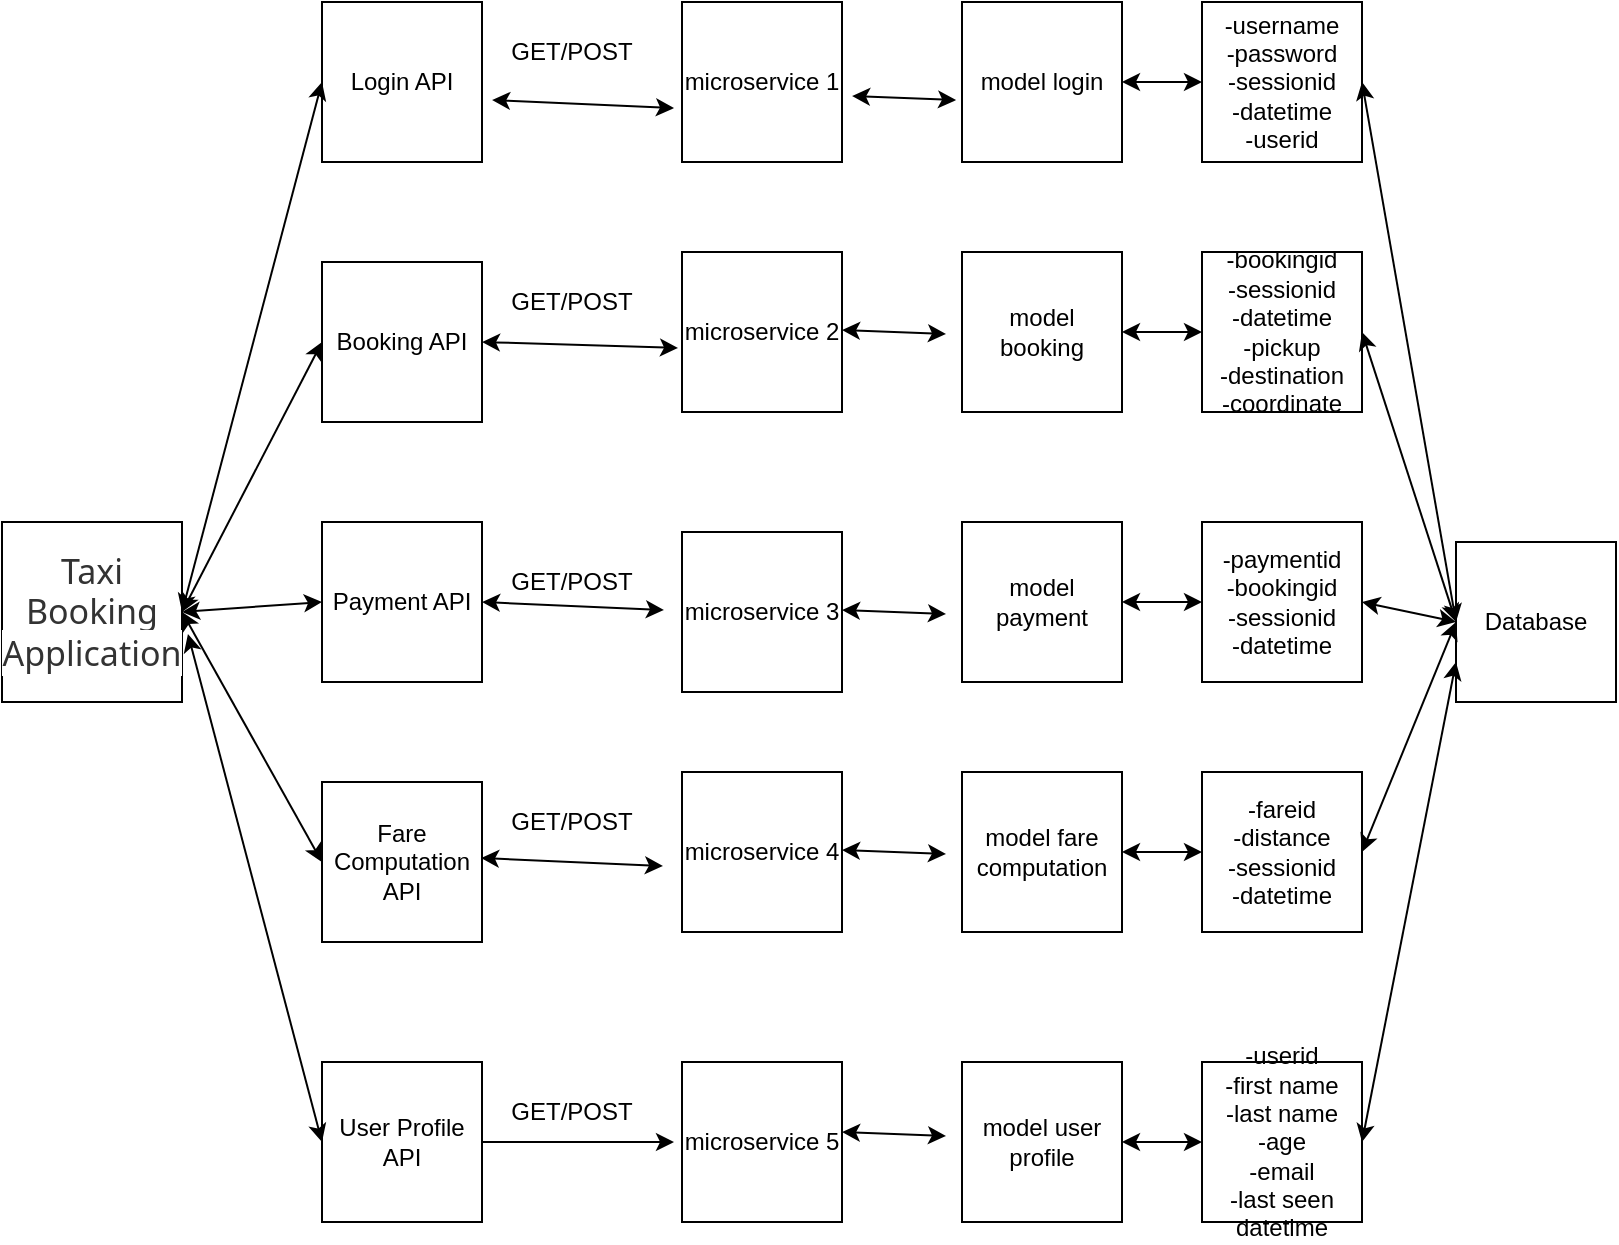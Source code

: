 <mxfile version="15.1.4" type="github">
  <diagram id="ttg2duOYvJFA7XfT8l74" name="Page-1">
    <mxGraphModel dx="946" dy="560" grid="1" gridSize="10" guides="1" tooltips="1" connect="1" arrows="1" fold="1" page="1" pageScale="1" pageWidth="827" pageHeight="1169" math="0" shadow="0">
      <root>
        <mxCell id="0" />
        <mxCell id="1" parent="0" />
        <mxCell id="DGDwppLJeXAfCGHZOQnD-1" value="Login API" style="whiteSpace=wrap;html=1;aspect=fixed;" vertex="1" parent="1">
          <mxGeometry x="180" y="55" width="80" height="80" as="geometry" />
        </mxCell>
        <mxCell id="DGDwppLJeXAfCGHZOQnD-2" value="Booking API" style="whiteSpace=wrap;html=1;aspect=fixed;" vertex="1" parent="1">
          <mxGeometry x="180" y="185" width="80" height="80" as="geometry" />
        </mxCell>
        <mxCell id="DGDwppLJeXAfCGHZOQnD-3" value="Payment API" style="whiteSpace=wrap;html=1;aspect=fixed;" vertex="1" parent="1">
          <mxGeometry x="180" y="315" width="80" height="80" as="geometry" />
        </mxCell>
        <mxCell id="DGDwppLJeXAfCGHZOQnD-4" value="Fare Computation API" style="whiteSpace=wrap;html=1;aspect=fixed;" vertex="1" parent="1">
          <mxGeometry x="180" y="445" width="80" height="80" as="geometry" />
        </mxCell>
        <mxCell id="DGDwppLJeXAfCGHZOQnD-5" value="User Profile API" style="whiteSpace=wrap;html=1;aspect=fixed;" vertex="1" parent="1">
          <mxGeometry x="180" y="585" width="80" height="80" as="geometry" />
        </mxCell>
        <mxCell id="DGDwppLJeXAfCGHZOQnD-6" value="&lt;span style=&quot;color: rgb(51 , 51 , 51) ; font-family: &amp;#34;segoe ui&amp;#34; , &amp;#34;segoe wp&amp;#34; , &amp;#34;tahoma&amp;#34; , &amp;#34;arial&amp;#34; , sans-serif ; font-size: 17px ; background-color: rgb(255 , 255 , 255)&quot;&gt;Taxi Booking Application&lt;/span&gt;" style="whiteSpace=wrap;html=1;aspect=fixed;" vertex="1" parent="1">
          <mxGeometry x="20" y="315" width="90" height="90" as="geometry" />
        </mxCell>
        <mxCell id="DGDwppLJeXAfCGHZOQnD-8" value="microservice 1" style="whiteSpace=wrap;html=1;aspect=fixed;" vertex="1" parent="1">
          <mxGeometry x="360" y="55" width="80" height="80" as="geometry" />
        </mxCell>
        <mxCell id="DGDwppLJeXAfCGHZOQnD-10" value="GET/POST" style="text;html=1;strokeColor=none;fillColor=none;align=center;verticalAlign=middle;whiteSpace=wrap;rounded=0;" vertex="1" parent="1">
          <mxGeometry x="270" y="70" width="70" height="20" as="geometry" />
        </mxCell>
        <mxCell id="DGDwppLJeXAfCGHZOQnD-13" value="" style="endArrow=classic;startArrow=classic;html=1;entryX=0;entryY=0.5;entryDx=0;entryDy=0;" edge="1" parent="1" target="DGDwppLJeXAfCGHZOQnD-1">
          <mxGeometry width="50" height="50" relative="1" as="geometry">
            <mxPoint x="110" y="360" as="sourcePoint" />
            <mxPoint x="440" y="210" as="targetPoint" />
          </mxGeometry>
        </mxCell>
        <mxCell id="DGDwppLJeXAfCGHZOQnD-14" value="" style="endArrow=classic;startArrow=classic;html=1;entryX=0;entryY=0.5;entryDx=0;entryDy=0;" edge="1" parent="1" target="DGDwppLJeXAfCGHZOQnD-2">
          <mxGeometry width="50" height="50" relative="1" as="geometry">
            <mxPoint x="110" y="360" as="sourcePoint" />
            <mxPoint x="440" y="310" as="targetPoint" />
          </mxGeometry>
        </mxCell>
        <mxCell id="DGDwppLJeXAfCGHZOQnD-15" value="" style="endArrow=classic;startArrow=classic;html=1;entryX=0;entryY=0.5;entryDx=0;entryDy=0;" edge="1" parent="1" target="DGDwppLJeXAfCGHZOQnD-3">
          <mxGeometry width="50" height="50" relative="1" as="geometry">
            <mxPoint x="110" y="360" as="sourcePoint" />
            <mxPoint x="440" y="400" as="targetPoint" />
          </mxGeometry>
        </mxCell>
        <mxCell id="DGDwppLJeXAfCGHZOQnD-16" value="" style="endArrow=classic;startArrow=classic;html=1;entryX=0;entryY=0.5;entryDx=0;entryDy=0;" edge="1" parent="1" target="DGDwppLJeXAfCGHZOQnD-4">
          <mxGeometry width="50" height="50" relative="1" as="geometry">
            <mxPoint x="110" y="360" as="sourcePoint" />
            <mxPoint x="440" y="400" as="targetPoint" />
          </mxGeometry>
        </mxCell>
        <mxCell id="DGDwppLJeXAfCGHZOQnD-17" value="" style="endArrow=classic;startArrow=classic;html=1;exitX=1.033;exitY=0.622;exitDx=0;exitDy=0;exitPerimeter=0;entryX=0;entryY=0.5;entryDx=0;entryDy=0;" edge="1" parent="1" source="DGDwppLJeXAfCGHZOQnD-6" target="DGDwppLJeXAfCGHZOQnD-5">
          <mxGeometry width="50" height="50" relative="1" as="geometry">
            <mxPoint x="390" y="450" as="sourcePoint" />
            <mxPoint x="440" y="400" as="targetPoint" />
          </mxGeometry>
        </mxCell>
        <mxCell id="DGDwppLJeXAfCGHZOQnD-20" value="microservice 2" style="whiteSpace=wrap;html=1;aspect=fixed;" vertex="1" parent="1">
          <mxGeometry x="360" y="180" width="80" height="80" as="geometry" />
        </mxCell>
        <mxCell id="DGDwppLJeXAfCGHZOQnD-22" value="GET/POST" style="text;html=1;strokeColor=none;fillColor=none;align=center;verticalAlign=middle;whiteSpace=wrap;rounded=0;" vertex="1" parent="1">
          <mxGeometry x="270" y="195" width="70" height="20" as="geometry" />
        </mxCell>
        <mxCell id="DGDwppLJeXAfCGHZOQnD-23" value="microservice 3" style="whiteSpace=wrap;html=1;aspect=fixed;" vertex="1" parent="1">
          <mxGeometry x="360" y="320" width="80" height="80" as="geometry" />
        </mxCell>
        <mxCell id="DGDwppLJeXAfCGHZOQnD-25" value="GET/POST" style="text;html=1;strokeColor=none;fillColor=none;align=center;verticalAlign=middle;whiteSpace=wrap;rounded=0;" vertex="1" parent="1">
          <mxGeometry x="270" y="335" width="70" height="20" as="geometry" />
        </mxCell>
        <mxCell id="DGDwppLJeXAfCGHZOQnD-26" value="microservice 4" style="whiteSpace=wrap;html=1;aspect=fixed;" vertex="1" parent="1">
          <mxGeometry x="360" y="440" width="80" height="80" as="geometry" />
        </mxCell>
        <mxCell id="DGDwppLJeXAfCGHZOQnD-28" value="GET/POST" style="text;html=1;strokeColor=none;fillColor=none;align=center;verticalAlign=middle;whiteSpace=wrap;rounded=0;" vertex="1" parent="1">
          <mxGeometry x="270" y="455" width="70" height="20" as="geometry" />
        </mxCell>
        <mxCell id="DGDwppLJeXAfCGHZOQnD-29" value="microservice 5" style="whiteSpace=wrap;html=1;aspect=fixed;" vertex="1" parent="1">
          <mxGeometry x="360" y="585" width="80" height="80" as="geometry" />
        </mxCell>
        <mxCell id="DGDwppLJeXAfCGHZOQnD-30" value="" style="endArrow=classic;html=1;exitX=1;exitY=0.5;exitDx=0;exitDy=0;" edge="1" parent="1">
          <mxGeometry width="50" height="50" relative="1" as="geometry">
            <mxPoint x="260" y="625" as="sourcePoint" />
            <mxPoint x="356" y="625" as="targetPoint" />
          </mxGeometry>
        </mxCell>
        <mxCell id="DGDwppLJeXAfCGHZOQnD-31" value="GET/POST" style="text;html=1;strokeColor=none;fillColor=none;align=center;verticalAlign=middle;whiteSpace=wrap;rounded=0;" vertex="1" parent="1">
          <mxGeometry x="270" y="600" width="70" height="20" as="geometry" />
        </mxCell>
        <mxCell id="DGDwppLJeXAfCGHZOQnD-32" value="" style="endArrow=classic;startArrow=classic;html=1;exitX=1;exitY=0.5;exitDx=0;exitDy=0;entryX=-0.025;entryY=0.6;entryDx=0;entryDy=0;entryPerimeter=0;" edge="1" parent="1" source="DGDwppLJeXAfCGHZOQnD-2" target="DGDwppLJeXAfCGHZOQnD-20">
          <mxGeometry width="50" height="50" relative="1" as="geometry">
            <mxPoint x="390" y="310" as="sourcePoint" />
            <mxPoint x="440" y="260" as="targetPoint" />
          </mxGeometry>
        </mxCell>
        <mxCell id="DGDwppLJeXAfCGHZOQnD-33" value="" style="endArrow=classic;startArrow=classic;html=1;exitX=1.063;exitY=0.613;exitDx=0;exitDy=0;exitPerimeter=0;entryX=-0.05;entryY=0.663;entryDx=0;entryDy=0;entryPerimeter=0;" edge="1" parent="1" source="DGDwppLJeXAfCGHZOQnD-1" target="DGDwppLJeXAfCGHZOQnD-8">
          <mxGeometry width="50" height="50" relative="1" as="geometry">
            <mxPoint x="390" y="310" as="sourcePoint" />
            <mxPoint x="440" y="260" as="targetPoint" />
          </mxGeometry>
        </mxCell>
        <mxCell id="DGDwppLJeXAfCGHZOQnD-34" value="" style="endArrow=classic;startArrow=classic;html=1;exitX=1.063;exitY=0.613;exitDx=0;exitDy=0;exitPerimeter=0;entryX=-0.05;entryY=0.663;entryDx=0;entryDy=0;entryPerimeter=0;" edge="1" parent="1">
          <mxGeometry width="50" height="50" relative="1" as="geometry">
            <mxPoint x="260.0" y="355" as="sourcePoint" />
            <mxPoint x="350.96" y="359" as="targetPoint" />
          </mxGeometry>
        </mxCell>
        <mxCell id="DGDwppLJeXAfCGHZOQnD-36" value="" style="endArrow=classic;startArrow=classic;html=1;exitX=1.063;exitY=0.613;exitDx=0;exitDy=0;exitPerimeter=0;entryX=-0.05;entryY=0.663;entryDx=0;entryDy=0;entryPerimeter=0;" edge="1" parent="1">
          <mxGeometry width="50" height="50" relative="1" as="geometry">
            <mxPoint x="259.52" y="483.0" as="sourcePoint" />
            <mxPoint x="350.48" y="487.0" as="targetPoint" />
          </mxGeometry>
        </mxCell>
        <mxCell id="DGDwppLJeXAfCGHZOQnD-37" value="model login" style="whiteSpace=wrap;html=1;aspect=fixed;" vertex="1" parent="1">
          <mxGeometry x="500" y="55" width="80" height="80" as="geometry" />
        </mxCell>
        <mxCell id="DGDwppLJeXAfCGHZOQnD-38" value="model booking" style="whiteSpace=wrap;html=1;aspect=fixed;" vertex="1" parent="1">
          <mxGeometry x="500" y="180" width="80" height="80" as="geometry" />
        </mxCell>
        <mxCell id="DGDwppLJeXAfCGHZOQnD-39" value="model payment" style="whiteSpace=wrap;html=1;aspect=fixed;" vertex="1" parent="1">
          <mxGeometry x="500" y="315" width="80" height="80" as="geometry" />
        </mxCell>
        <mxCell id="DGDwppLJeXAfCGHZOQnD-40" value="model fare computation" style="whiteSpace=wrap;html=1;aspect=fixed;" vertex="1" parent="1">
          <mxGeometry x="500" y="440" width="80" height="80" as="geometry" />
        </mxCell>
        <mxCell id="DGDwppLJeXAfCGHZOQnD-41" value="model user profile" style="whiteSpace=wrap;html=1;aspect=fixed;" vertex="1" parent="1">
          <mxGeometry x="500" y="585" width="80" height="80" as="geometry" />
        </mxCell>
        <mxCell id="DGDwppLJeXAfCGHZOQnD-42" value="-username&lt;br&gt;-password&lt;br&gt;-sessionid&lt;br&gt;-datetime&lt;br&gt;-userid" style="whiteSpace=wrap;html=1;aspect=fixed;" vertex="1" parent="1">
          <mxGeometry x="620" y="55" width="80" height="80" as="geometry" />
        </mxCell>
        <mxCell id="DGDwppLJeXAfCGHZOQnD-43" value="Database" style="whiteSpace=wrap;html=1;aspect=fixed;" vertex="1" parent="1">
          <mxGeometry x="747" y="325" width="80" height="80" as="geometry" />
        </mxCell>
        <mxCell id="DGDwppLJeXAfCGHZOQnD-44" value="" style="endArrow=classic;startArrow=classic;html=1;exitX=1.063;exitY=0.588;exitDx=0;exitDy=0;exitPerimeter=0;entryX=-0.037;entryY=0.613;entryDx=0;entryDy=0;entryPerimeter=0;" edge="1" parent="1" source="DGDwppLJeXAfCGHZOQnD-8" target="DGDwppLJeXAfCGHZOQnD-37">
          <mxGeometry width="50" height="50" relative="1" as="geometry">
            <mxPoint x="480" y="290" as="sourcePoint" />
            <mxPoint x="530" y="240" as="targetPoint" />
          </mxGeometry>
        </mxCell>
        <mxCell id="DGDwppLJeXAfCGHZOQnD-45" value="" style="endArrow=classic;startArrow=classic;html=1;exitX=1.063;exitY=0.588;exitDx=0;exitDy=0;exitPerimeter=0;entryX=-0.037;entryY=0.613;entryDx=0;entryDy=0;entryPerimeter=0;" edge="1" parent="1">
          <mxGeometry width="50" height="50" relative="1" as="geometry">
            <mxPoint x="440.0" y="219.0" as="sourcePoint" />
            <mxPoint x="492.0" y="221.0" as="targetPoint" />
          </mxGeometry>
        </mxCell>
        <mxCell id="DGDwppLJeXAfCGHZOQnD-46" value="" style="endArrow=classic;startArrow=classic;html=1;exitX=1.063;exitY=0.588;exitDx=0;exitDy=0;exitPerimeter=0;entryX=-0.037;entryY=0.613;entryDx=0;entryDy=0;entryPerimeter=0;" edge="1" parent="1">
          <mxGeometry width="50" height="50" relative="1" as="geometry">
            <mxPoint x="440.0" y="359" as="sourcePoint" />
            <mxPoint x="492.0" y="361" as="targetPoint" />
          </mxGeometry>
        </mxCell>
        <mxCell id="DGDwppLJeXAfCGHZOQnD-47" value="" style="endArrow=classic;startArrow=classic;html=1;exitX=1.063;exitY=0.588;exitDx=0;exitDy=0;exitPerimeter=0;entryX=-0.037;entryY=0.613;entryDx=0;entryDy=0;entryPerimeter=0;" edge="1" parent="1">
          <mxGeometry width="50" height="50" relative="1" as="geometry">
            <mxPoint x="440.0" y="479.0" as="sourcePoint" />
            <mxPoint x="492.0" y="481.0" as="targetPoint" />
          </mxGeometry>
        </mxCell>
        <mxCell id="DGDwppLJeXAfCGHZOQnD-48" value="" style="endArrow=classic;startArrow=classic;html=1;exitX=1;exitY=0.5;exitDx=0;exitDy=0;entryX=0;entryY=0.5;entryDx=0;entryDy=0;" edge="1" parent="1" source="DGDwppLJeXAfCGHZOQnD-37" target="DGDwppLJeXAfCGHZOQnD-42">
          <mxGeometry width="50" height="50" relative="1" as="geometry">
            <mxPoint x="480" y="290" as="sourcePoint" />
            <mxPoint x="530" y="240" as="targetPoint" />
          </mxGeometry>
        </mxCell>
        <mxCell id="DGDwppLJeXAfCGHZOQnD-49" value="-bookingid&lt;br&gt;-sessionid&lt;br&gt;-datetime&lt;br&gt;-pickup&lt;br&gt;-destination&lt;br&gt;-coordinate" style="whiteSpace=wrap;html=1;aspect=fixed;" vertex="1" parent="1">
          <mxGeometry x="620" y="180" width="80" height="80" as="geometry" />
        </mxCell>
        <mxCell id="DGDwppLJeXAfCGHZOQnD-50" value="" style="endArrow=classic;startArrow=classic;html=1;exitX=1;exitY=0.5;exitDx=0;exitDy=0;entryX=0;entryY=0.5;entryDx=0;entryDy=0;" edge="1" parent="1" target="DGDwppLJeXAfCGHZOQnD-49">
          <mxGeometry width="50" height="50" relative="1" as="geometry">
            <mxPoint x="580" y="220" as="sourcePoint" />
            <mxPoint x="530" y="365" as="targetPoint" />
          </mxGeometry>
        </mxCell>
        <mxCell id="DGDwppLJeXAfCGHZOQnD-51" value="-paymentid&lt;br&gt;-bookingid&lt;br&gt;-sessionid&lt;br&gt;-datetime" style="whiteSpace=wrap;html=1;aspect=fixed;" vertex="1" parent="1">
          <mxGeometry x="620" y="315" width="80" height="80" as="geometry" />
        </mxCell>
        <mxCell id="DGDwppLJeXAfCGHZOQnD-52" value="" style="endArrow=classic;startArrow=classic;html=1;exitX=1;exitY=0.5;exitDx=0;exitDy=0;entryX=0;entryY=0.5;entryDx=0;entryDy=0;" edge="1" parent="1" target="DGDwppLJeXAfCGHZOQnD-51">
          <mxGeometry width="50" height="50" relative="1" as="geometry">
            <mxPoint x="580" y="355" as="sourcePoint" />
            <mxPoint x="530" y="500" as="targetPoint" />
          </mxGeometry>
        </mxCell>
        <mxCell id="DGDwppLJeXAfCGHZOQnD-53" value="-fareid&lt;br&gt;-distance&lt;br&gt;-sessionid&lt;br&gt;-datetime" style="whiteSpace=wrap;html=1;aspect=fixed;" vertex="1" parent="1">
          <mxGeometry x="620" y="440" width="80" height="80" as="geometry" />
        </mxCell>
        <mxCell id="DGDwppLJeXAfCGHZOQnD-54" value="" style="endArrow=classic;startArrow=classic;html=1;exitX=1;exitY=0.5;exitDx=0;exitDy=0;entryX=0;entryY=0.5;entryDx=0;entryDy=0;" edge="1" parent="1" target="DGDwppLJeXAfCGHZOQnD-53">
          <mxGeometry width="50" height="50" relative="1" as="geometry">
            <mxPoint x="580" y="480" as="sourcePoint" />
            <mxPoint x="530" y="625" as="targetPoint" />
          </mxGeometry>
        </mxCell>
        <mxCell id="DGDwppLJeXAfCGHZOQnD-55" value="-userid&lt;br&gt;-first name&lt;br&gt;-last name&lt;br&gt;-age&lt;br&gt;-email&lt;br&gt;-last seen datetime" style="whiteSpace=wrap;html=1;aspect=fixed;" vertex="1" parent="1">
          <mxGeometry x="620" y="585" width="80" height="80" as="geometry" />
        </mxCell>
        <mxCell id="DGDwppLJeXAfCGHZOQnD-56" value="" style="endArrow=classic;startArrow=classic;html=1;exitX=1;exitY=0.5;exitDx=0;exitDy=0;entryX=0;entryY=0.5;entryDx=0;entryDy=0;" edge="1" parent="1" target="DGDwppLJeXAfCGHZOQnD-55">
          <mxGeometry width="50" height="50" relative="1" as="geometry">
            <mxPoint x="580" y="625" as="sourcePoint" />
            <mxPoint x="530" y="770" as="targetPoint" />
          </mxGeometry>
        </mxCell>
        <mxCell id="DGDwppLJeXAfCGHZOQnD-57" value="" style="endArrow=classic;startArrow=classic;html=1;exitX=1.063;exitY=0.588;exitDx=0;exitDy=0;exitPerimeter=0;entryX=-0.037;entryY=0.613;entryDx=0;entryDy=0;entryPerimeter=0;" edge="1" parent="1">
          <mxGeometry width="50" height="50" relative="1" as="geometry">
            <mxPoint x="440" y="620" as="sourcePoint" />
            <mxPoint x="492" y="622" as="targetPoint" />
          </mxGeometry>
        </mxCell>
        <mxCell id="DGDwppLJeXAfCGHZOQnD-58" value="" style="endArrow=classic;startArrow=classic;html=1;entryX=0;entryY=0.5;entryDx=0;entryDy=0;" edge="1" parent="1" target="DGDwppLJeXAfCGHZOQnD-43">
          <mxGeometry width="50" height="50" relative="1" as="geometry">
            <mxPoint x="700" y="95" as="sourcePoint" />
            <mxPoint x="530" y="340" as="targetPoint" />
          </mxGeometry>
        </mxCell>
        <mxCell id="DGDwppLJeXAfCGHZOQnD-59" value="" style="endArrow=classic;startArrow=classic;html=1;entryX=0;entryY=0.5;entryDx=0;entryDy=0;exitX=1;exitY=0.5;exitDx=0;exitDy=0;" edge="1" parent="1" source="DGDwppLJeXAfCGHZOQnD-49" target="DGDwppLJeXAfCGHZOQnD-43">
          <mxGeometry width="50" height="50" relative="1" as="geometry">
            <mxPoint x="710" y="105" as="sourcePoint" />
            <mxPoint x="757" y="375" as="targetPoint" />
          </mxGeometry>
        </mxCell>
        <mxCell id="DGDwppLJeXAfCGHZOQnD-60" value="" style="endArrow=classic;startArrow=classic;html=1;entryX=0;entryY=0.5;entryDx=0;entryDy=0;exitX=1;exitY=0.5;exitDx=0;exitDy=0;" edge="1" parent="1" source="DGDwppLJeXAfCGHZOQnD-51" target="DGDwppLJeXAfCGHZOQnD-43">
          <mxGeometry width="50" height="50" relative="1" as="geometry">
            <mxPoint x="720" y="115" as="sourcePoint" />
            <mxPoint x="767" y="385" as="targetPoint" />
          </mxGeometry>
        </mxCell>
        <mxCell id="DGDwppLJeXAfCGHZOQnD-61" value="" style="endArrow=classic;startArrow=classic;html=1;entryX=0;entryY=0.5;entryDx=0;entryDy=0;exitX=1;exitY=0.5;exitDx=0;exitDy=0;" edge="1" parent="1" source="DGDwppLJeXAfCGHZOQnD-53" target="DGDwppLJeXAfCGHZOQnD-43">
          <mxGeometry width="50" height="50" relative="1" as="geometry">
            <mxPoint x="730" y="125" as="sourcePoint" />
            <mxPoint x="777" y="395" as="targetPoint" />
          </mxGeometry>
        </mxCell>
        <mxCell id="DGDwppLJeXAfCGHZOQnD-62" value="" style="endArrow=classic;startArrow=classic;html=1;entryX=0;entryY=0.75;entryDx=0;entryDy=0;exitX=1;exitY=0.5;exitDx=0;exitDy=0;" edge="1" parent="1" source="DGDwppLJeXAfCGHZOQnD-55" target="DGDwppLJeXAfCGHZOQnD-43">
          <mxGeometry width="50" height="50" relative="1" as="geometry">
            <mxPoint x="740" y="135" as="sourcePoint" />
            <mxPoint x="787" y="405" as="targetPoint" />
          </mxGeometry>
        </mxCell>
      </root>
    </mxGraphModel>
  </diagram>
</mxfile>

